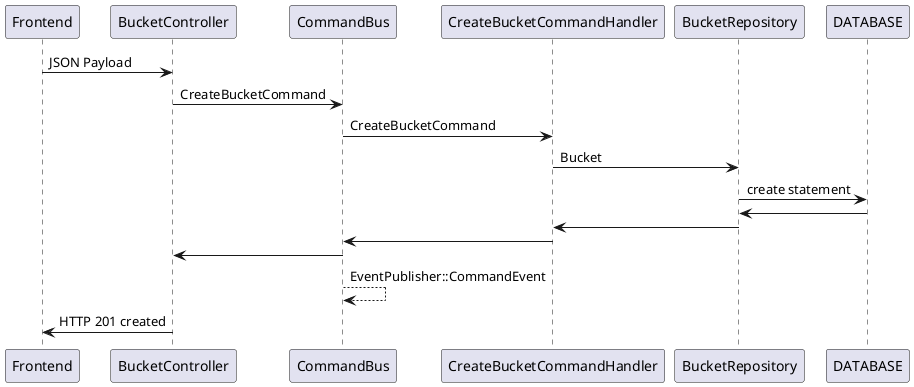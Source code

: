 @startuml
Frontend -> BucketController: JSON Payload
BucketController -> CommandBus: CreateBucketCommand
CommandBus -> CreateBucketCommandHandler: CreateBucketCommand
CreateBucketCommandHandler -> BucketRepository: Bucket
BucketRepository -> DATABASE: create statement
DATABASE -> BucketRepository
BucketRepository -> CreateBucketCommandHandler
CreateBucketCommandHandler -> CommandBus
CommandBus -> BucketController
CommandBus --> CommandBus: EventPublisher::CommandEvent
BucketController -> Frontend: HTTP 201 created
@enduml
